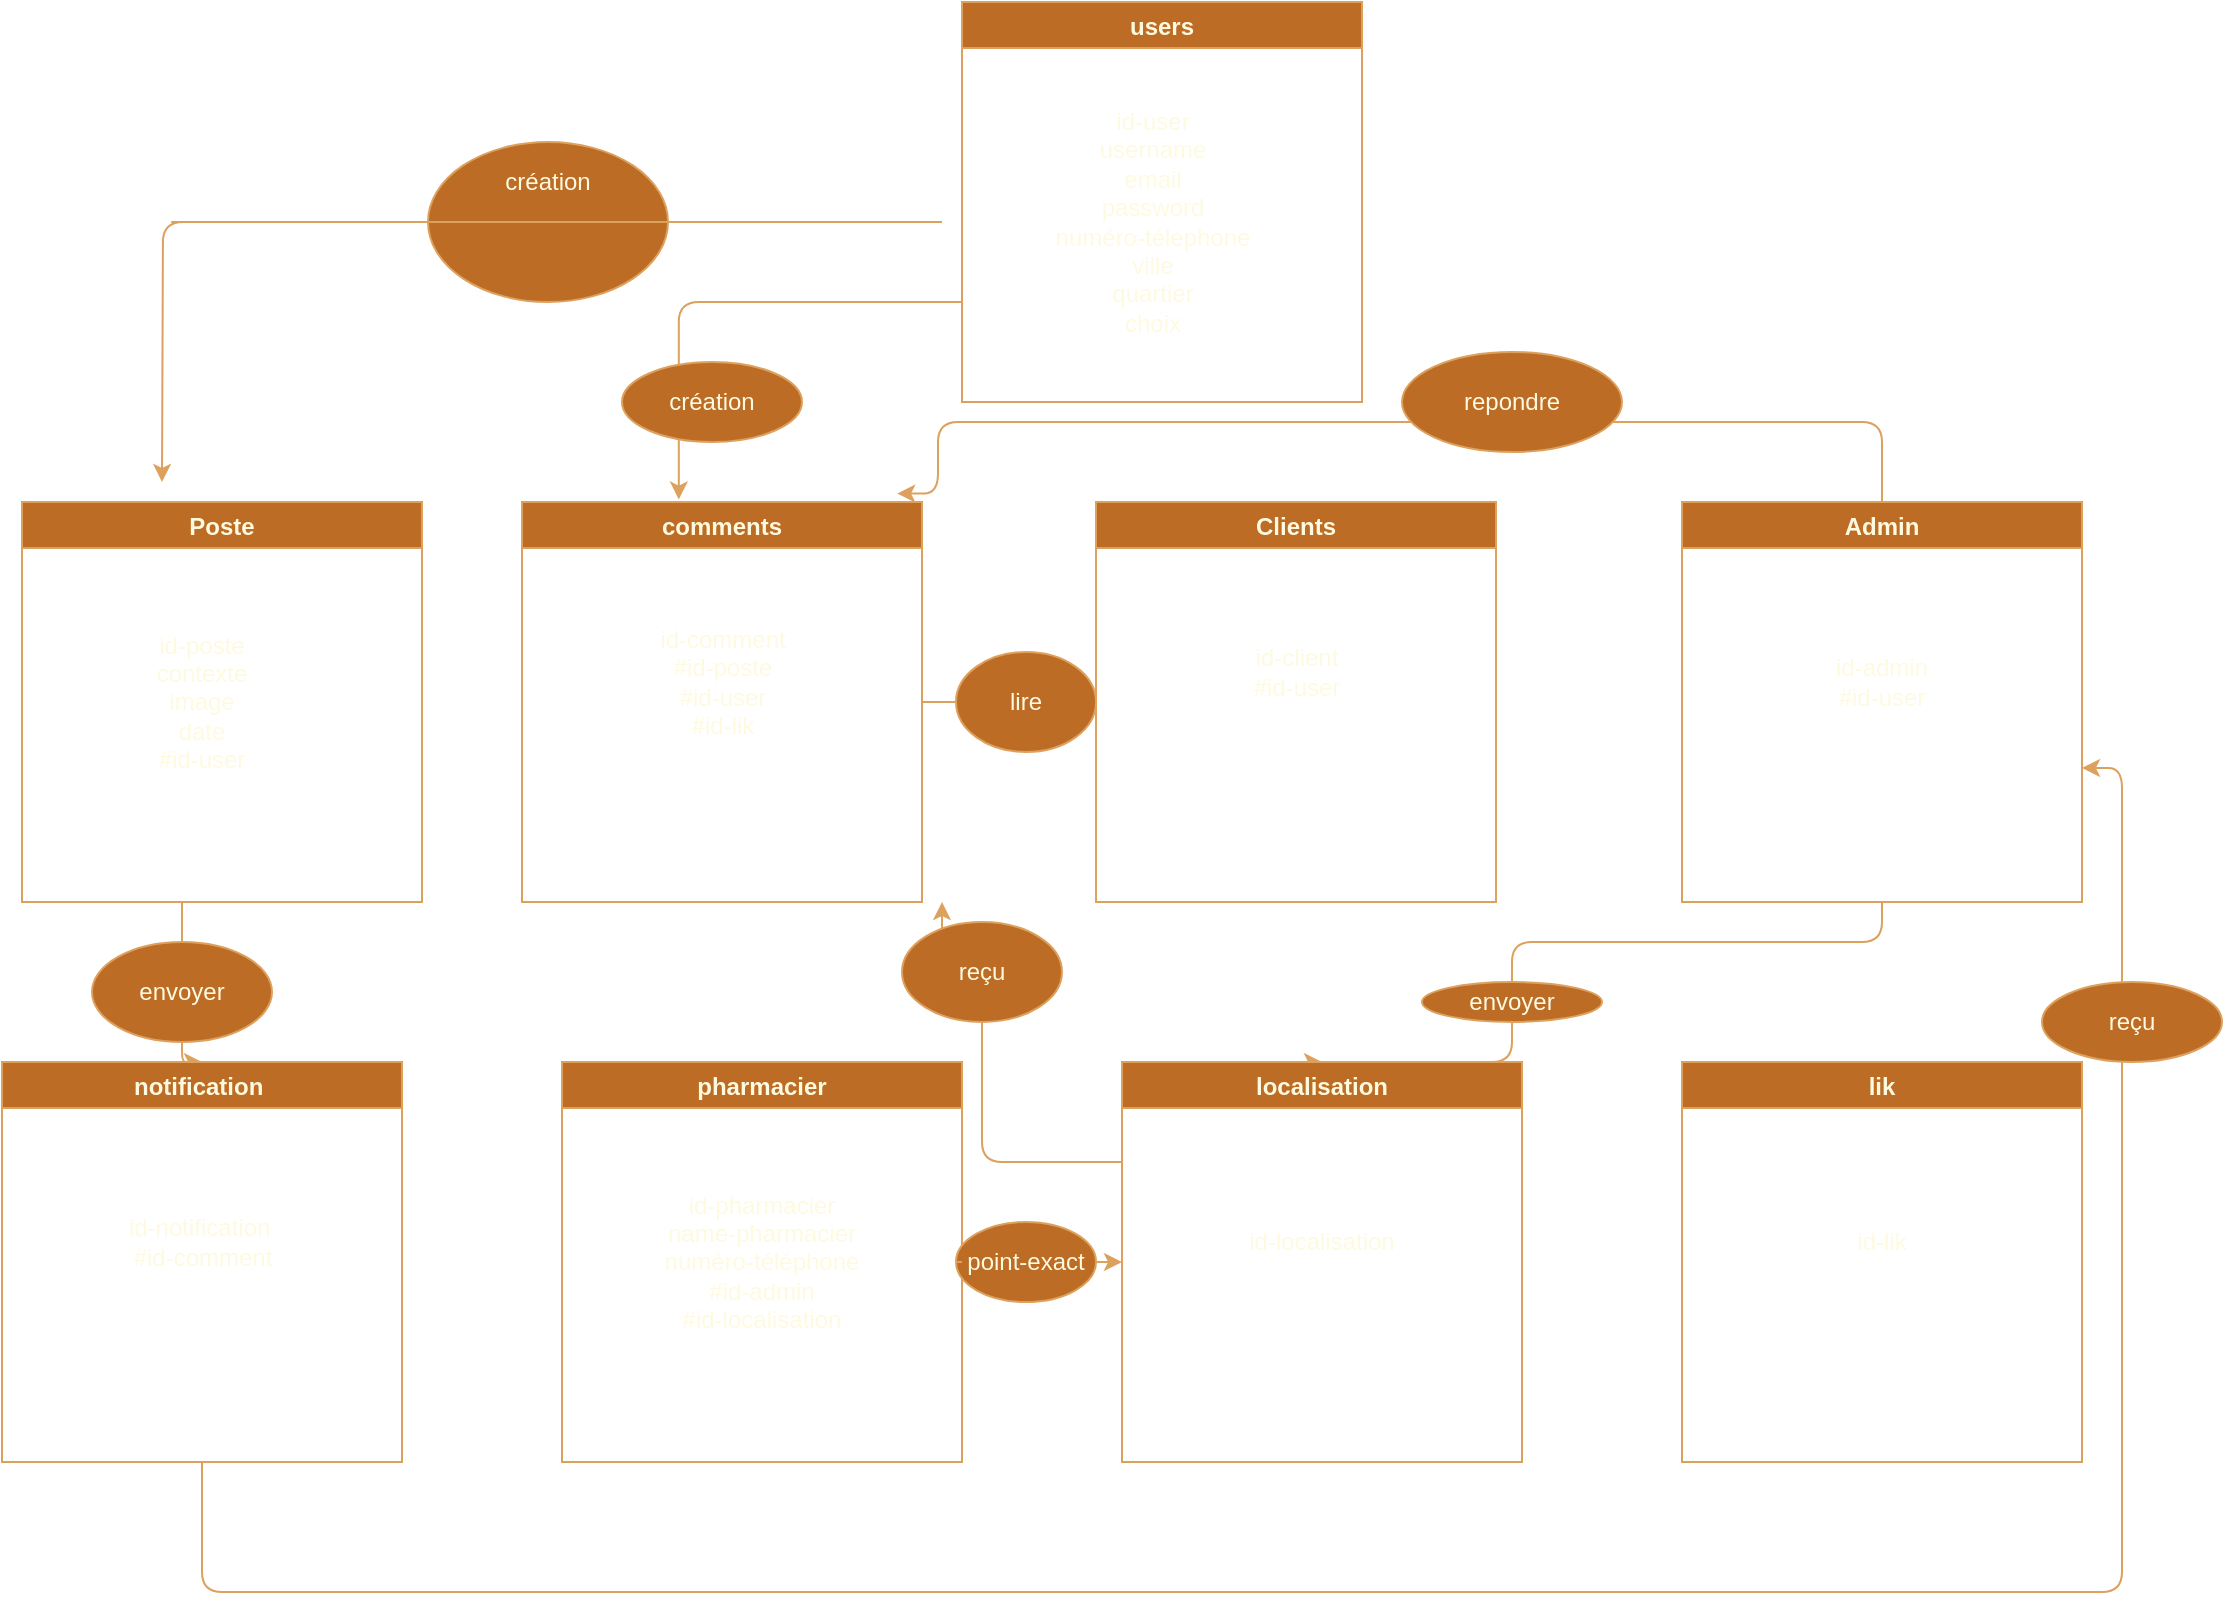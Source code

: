 <mxfile>
    <diagram id="W8gNj62SjRY6NjJK4BIp" name="Page-1">
        <mxGraphModel dx="1237" dy="1697" grid="1" gridSize="10" guides="1" tooltips="1" connect="1" arrows="1" fold="1" page="1" pageScale="1" pageWidth="827" pageHeight="1169" math="0" shadow="0">
            <root>
                <mxCell id="0"/>
                <mxCell id="1" parent="0"/>
                <mxCell id="2" style="edgeStyle=orthogonalEdgeStyle;curved=0;rounded=1;sketch=0;orthogonalLoop=1;jettySize=auto;html=1;exitX=0.5;exitY=1;exitDx=0;exitDy=0;entryX=0.5;entryY=0;entryDx=0;entryDy=0;fontColor=#FEFAE0;strokeColor=#DDA15E;fillColor=#BC6C25;startArrow=none;" edge="1" parent="1" source="35" target="18">
                    <mxGeometry relative="1" as="geometry">
                        <Array as="points">
                            <mxPoint x="835" y="280"/>
                            <mxPoint x="770" y="280"/>
                            <mxPoint x="770" y="290"/>
                            <mxPoint x="727" y="290"/>
                        </Array>
                    </mxGeometry>
                </mxCell>
                <mxCell id="3" style="edgeStyle=orthogonalEdgeStyle;curved=0;rounded=1;sketch=0;orthogonalLoop=1;jettySize=auto;html=1;entryX=0.938;entryY=-0.021;entryDx=0;entryDy=0;entryPerimeter=0;fontColor=#FEFAE0;strokeColor=#DDA15E;fillColor=#BC6C25;" edge="1" parent="1" source="4" target="12">
                    <mxGeometry relative="1" as="geometry">
                        <Array as="points">
                            <mxPoint x="1020" y="-40"/>
                            <mxPoint x="548" y="-40"/>
                        </Array>
                    </mxGeometry>
                </mxCell>
                <mxCell id="4" value="Admin" style="swimlane;fillColor=#BC6C25;strokeColor=#DDA15E;fontColor=#FEFAE0;" parent="1" vertex="1">
                    <mxGeometry x="920" width="200" height="200" as="geometry"/>
                </mxCell>
                <mxCell id="5" value="id-admin&lt;br&gt;#id-user" style="text;html=1;strokeColor=none;fillColor=none;align=center;verticalAlign=middle;whiteSpace=wrap;rounded=0;sketch=0;fontColor=#FEFAE0;" parent="4" vertex="1">
                    <mxGeometry x="70" y="80" width="60" height="20" as="geometry"/>
                </mxCell>
                <mxCell id="6" style="edgeStyle=orthogonalEdgeStyle;curved=0;rounded=1;sketch=0;orthogonalLoop=1;jettySize=auto;html=1;exitX=1;exitY=0.5;exitDx=0;exitDy=0;entryX=0;entryY=0.5;entryDx=0;entryDy=0;fontColor=#FEFAE0;strokeColor=#DDA15E;fillColor=#BC6C25;startArrow=none;" parent="1" edge="1" target="18" source="37">
                    <mxGeometry relative="1" as="geometry"/>
                </mxCell>
                <mxCell id="7" value="pharmacier" style="swimlane;fillColor=#BC6C25;strokeColor=#DDA15E;fontColor=#FEFAE0;" parent="1" vertex="1">
                    <mxGeometry x="360" y="280" width="200" height="200" as="geometry"/>
                </mxCell>
                <mxCell id="8" value="id-pharmacier&lt;br&gt;name-pharmacier&lt;br&gt;numéro-téléphone&lt;br&gt;#id-admin&lt;br&gt;#id-localisation" style="text;html=1;strokeColor=none;fillColor=none;align=center;verticalAlign=middle;whiteSpace=wrap;rounded=0;sketch=0;fontColor=#FEFAE0;" parent="7" vertex="1">
                    <mxGeometry x="45" y="90" width="110" height="20" as="geometry"/>
                </mxCell>
                <mxCell id="9" value="Clients" style="swimlane;fillColor=#BC6C25;strokeColor=#DDA15E;fontColor=#FEFAE0;" parent="1" vertex="1">
                    <mxGeometry x="627" width="200" height="200" as="geometry"/>
                </mxCell>
                <mxCell id="10" value="id-client&lt;br&gt;#id-user&lt;br&gt;" style="text;html=1;align=center;verticalAlign=middle;resizable=0;points=[];autosize=1;strokeColor=none;fontColor=#FEFAE0;" parent="9" vertex="1">
                    <mxGeometry x="70" y="70" width="60" height="30" as="geometry"/>
                </mxCell>
                <mxCell id="11" style="edgeStyle=orthogonalEdgeStyle;curved=0;rounded=1;sketch=0;orthogonalLoop=1;jettySize=auto;html=1;exitX=1;exitY=0.5;exitDx=0;exitDy=0;entryX=0;entryY=0.5;entryDx=0;entryDy=0;fontColor=#FEFAE0;strokeColor=#DDA15E;fillColor=#BC6C25;" edge="1" parent="1" source="12" target="9">
                    <mxGeometry relative="1" as="geometry"/>
                </mxCell>
                <mxCell id="12" value="comments" style="swimlane;fillColor=#BC6C25;strokeColor=#DDA15E;fontColor=#FEFAE0;" parent="1" vertex="1">
                    <mxGeometry x="340" width="200" height="200" as="geometry"/>
                </mxCell>
                <mxCell id="13" value="id-comment&lt;br&gt;#id-poste&lt;br&gt;#id-user&lt;br&gt;#id-lik" style="text;html=1;align=center;verticalAlign=middle;resizable=0;points=[];autosize=1;strokeColor=none;fontColor=#FEFAE0;" parent="12" vertex="1">
                    <mxGeometry x="60" y="60" width="80" height="60" as="geometry"/>
                </mxCell>
                <mxCell id="14" style="edgeStyle=orthogonalEdgeStyle;curved=0;rounded=1;sketch=0;orthogonalLoop=1;jettySize=auto;html=1;entryX=0.5;entryY=0;entryDx=0;entryDy=0;fontColor=#FEFAE0;strokeColor=#DDA15E;fillColor=#BC6C25;startArrow=none;" edge="1" parent="1" source="33" target="21">
                    <mxGeometry relative="1" as="geometry">
                        <Array as="points">
                            <mxPoint x="170" y="280"/>
                        </Array>
                    </mxGeometry>
                </mxCell>
                <mxCell id="15" value="Poste" style="swimlane;fillColor=#BC6C25;strokeColor=#DDA15E;fontColor=#FEFAE0;" parent="1" vertex="1">
                    <mxGeometry x="90" width="200" height="200" as="geometry"/>
                </mxCell>
                <mxCell id="16" value="id-poste&lt;br&gt;contexte&lt;br&gt;image&lt;br&gt;date&lt;br&gt;#id-user&lt;br&gt;" style="text;html=1;strokeColor=none;fillColor=none;align=center;verticalAlign=middle;whiteSpace=wrap;rounded=0;sketch=0;fontColor=#FEFAE0;" parent="15" vertex="1">
                    <mxGeometry x="55" y="75" width="70" height="50" as="geometry"/>
                </mxCell>
                <mxCell id="17" style="edgeStyle=orthogonalEdgeStyle;curved=0;rounded=1;sketch=0;orthogonalLoop=1;jettySize=auto;html=1;exitX=0;exitY=0.25;exitDx=0;exitDy=0;fontColor=#FEFAE0;strokeColor=#DDA15E;fillColor=#BC6C25;startArrow=none;" edge="1" parent="1" source="41">
                    <mxGeometry relative="1" as="geometry">
                        <mxPoint x="550" y="200" as="targetPoint"/>
                        <Array as="points"/>
                    </mxGeometry>
                </mxCell>
                <mxCell id="18" value="localisation" style="swimlane;fillColor=#BC6C25;strokeColor=#DDA15E;fontColor=#FEFAE0;" vertex="1" parent="1">
                    <mxGeometry x="640" y="280" width="200" height="200" as="geometry"/>
                </mxCell>
                <mxCell id="19" value="id-localisation" style="text;html=1;strokeColor=none;fillColor=none;align=center;verticalAlign=middle;whiteSpace=wrap;rounded=0;sketch=0;fontColor=#FEFAE0;" vertex="1" parent="18">
                    <mxGeometry x="50" y="80" width="100" height="20" as="geometry"/>
                </mxCell>
                <mxCell id="20" style="edgeStyle=orthogonalEdgeStyle;curved=0;rounded=1;sketch=0;orthogonalLoop=1;jettySize=auto;html=1;exitX=0.5;exitY=1;exitDx=0;exitDy=0;fontColor=#FEFAE0;strokeColor=#DDA15E;fillColor=#BC6C25;" edge="1" parent="1" source="21">
                    <mxGeometry relative="1" as="geometry">
                        <mxPoint x="1120" y="133" as="targetPoint"/>
                        <Array as="points">
                            <mxPoint x="180" y="545"/>
                            <mxPoint x="1140" y="545"/>
                            <mxPoint x="1140" y="133"/>
                        </Array>
                    </mxGeometry>
                </mxCell>
                <mxCell id="21" value="notification " style="swimlane;fillColor=#BC6C25;strokeColor=#DDA15E;fontColor=#FEFAE0;" parent="1" vertex="1">
                    <mxGeometry x="80" y="280" width="200" height="200" as="geometry"/>
                </mxCell>
                <mxCell id="22" value="id-notification&amp;nbsp;&lt;br&gt;#id-comment&lt;br&gt;" style="text;html=1;strokeColor=none;fillColor=none;align=center;verticalAlign=middle;whiteSpace=wrap;rounded=0;sketch=0;fontColor=#FEFAE0;" parent="21" vertex="1">
                    <mxGeometry x="52.5" y="80" width="95" height="20" as="geometry"/>
                </mxCell>
                <mxCell id="23" style="edgeStyle=orthogonalEdgeStyle;curved=0;rounded=1;sketch=0;orthogonalLoop=1;jettySize=auto;html=1;exitX=0;exitY=0.75;exitDx=0;exitDy=0;entryX=0.392;entryY=-0.006;entryDx=0;entryDy=0;entryPerimeter=0;fontColor=#FEFAE0;strokeColor=#DDA15E;fillColor=#BC6C25;" edge="1" parent="1" source="24" target="12">
                    <mxGeometry relative="1" as="geometry"/>
                </mxCell>
                <mxCell id="24" value="users" style="swimlane;fillColor=#BC6C25;strokeColor=#DDA15E;fontColor=#FEFAE0;" parent="1" vertex="1">
                    <mxGeometry x="560" y="-250" width="200" height="200" as="geometry"/>
                </mxCell>
                <mxCell id="25" value="id-user&lt;br&gt;username&lt;br&gt;email&lt;br&gt;password&lt;br&gt;numéro-télephone&lt;br&gt;ville&lt;br&gt;quartier&lt;br&gt;choix" style="text;html=1;align=center;verticalAlign=middle;resizable=0;points=[];autosize=1;strokeColor=none;fontColor=#FEFAE0;" parent="24" vertex="1">
                    <mxGeometry x="40" y="50" width="110" height="120" as="geometry"/>
                </mxCell>
                <mxCell id="26" style="edgeStyle=orthogonalEdgeStyle;curved=0;rounded=1;sketch=0;orthogonalLoop=1;jettySize=auto;html=1;fontColor=#FEFAE0;strokeColor=#DDA15E;fillColor=#BC6C25;startArrow=none;" edge="1" parent="1" source="27">
                    <mxGeometry relative="1" as="geometry">
                        <mxPoint x="160" y="-10" as="targetPoint"/>
                        <mxPoint x="550" y="-140" as="sourcePoint"/>
                        <Array as="points"/>
                    </mxGeometry>
                </mxCell>
                <mxCell id="27" value="" style="ellipse;whiteSpace=wrap;html=1;rounded=0;sketch=0;fontColor=#FEFAE0;strokeColor=#DDA15E;fillColor=#BC6C25;" vertex="1" parent="1">
                    <mxGeometry x="293" y="-180" width="120" height="80" as="geometry"/>
                </mxCell>
                <mxCell id="28" value="" style="edgeStyle=orthogonalEdgeStyle;curved=0;rounded=1;sketch=0;orthogonalLoop=1;jettySize=auto;html=1;fontColor=#FEFAE0;strokeColor=#DDA15E;fillColor=#BC6C25;endArrow=none;" edge="1" parent="1" target="27">
                    <mxGeometry relative="1" as="geometry">
                        <mxPoint x="160" y="-10" as="targetPoint"/>
                        <mxPoint x="550" y="-140" as="sourcePoint"/>
                        <Array as="points">
                            <mxPoint x="160" y="-140"/>
                        </Array>
                    </mxGeometry>
                </mxCell>
                <mxCell id="29" value="création" style="text;html=1;strokeColor=none;fillColor=none;align=center;verticalAlign=middle;whiteSpace=wrap;rounded=0;sketch=0;fontColor=#FEFAE0;" vertex="1" parent="1">
                    <mxGeometry x="333" y="-170" width="40" height="20" as="geometry"/>
                </mxCell>
                <mxCell id="30" value="création" style="ellipse;whiteSpace=wrap;html=1;rounded=0;sketch=0;fontColor=#FEFAE0;strokeColor=#DDA15E;fillColor=#BC6C25;" vertex="1" parent="1">
                    <mxGeometry x="390" y="-70" width="90" height="40" as="geometry"/>
                </mxCell>
                <mxCell id="31" value="lik" style="swimlane;fillColor=#BC6C25;strokeColor=#DDA15E;fontColor=#FEFAE0;" parent="1" vertex="1">
                    <mxGeometry x="920" y="280" width="200" height="200" as="geometry"/>
                </mxCell>
                <mxCell id="32" value="id-lik" style="text;html=1;strokeColor=none;fillColor=none;align=center;verticalAlign=middle;whiteSpace=wrap;rounded=0;sketch=0;fontColor=#FEFAE0;" parent="31" vertex="1">
                    <mxGeometry x="50" y="80" width="100" height="20" as="geometry"/>
                </mxCell>
                <mxCell id="33" value="envoyer" style="ellipse;whiteSpace=wrap;html=1;rounded=0;sketch=0;fontColor=#FEFAE0;strokeColor=#DDA15E;fillColor=#BC6C25;" vertex="1" parent="1">
                    <mxGeometry x="125" y="220" width="90" height="50" as="geometry"/>
                </mxCell>
                <mxCell id="34" value="" style="edgeStyle=orthogonalEdgeStyle;curved=0;rounded=1;sketch=0;orthogonalLoop=1;jettySize=auto;html=1;entryX=0.5;entryY=0;entryDx=0;entryDy=0;fontColor=#FEFAE0;strokeColor=#DDA15E;fillColor=#BC6C25;endArrow=none;" edge="1" parent="1" source="15" target="33">
                    <mxGeometry relative="1" as="geometry">
                        <mxPoint x="170" y="200" as="sourcePoint"/>
                        <mxPoint x="180" y="280" as="targetPoint"/>
                        <Array as="points">
                            <mxPoint x="170" y="210"/>
                            <mxPoint x="170" y="210"/>
                        </Array>
                    </mxGeometry>
                </mxCell>
                <mxCell id="35" value="envoyer" style="ellipse;whiteSpace=wrap;html=1;rounded=0;sketch=0;fontColor=#FEFAE0;strokeColor=#DDA15E;fillColor=#BC6C25;" vertex="1" parent="1">
                    <mxGeometry x="790" y="240" width="90" height="20" as="geometry"/>
                </mxCell>
                <mxCell id="36" value="" style="edgeStyle=orthogonalEdgeStyle;curved=0;rounded=1;sketch=0;orthogonalLoop=1;jettySize=auto;html=1;exitX=0.5;exitY=1;exitDx=0;exitDy=0;entryX=0.5;entryY=0;entryDx=0;entryDy=0;fontColor=#FEFAE0;strokeColor=#DDA15E;fillColor=#BC6C25;endArrow=none;" edge="1" parent="1" source="4" target="35">
                    <mxGeometry relative="1" as="geometry">
                        <mxPoint x="1020.0" y="200" as="sourcePoint"/>
                        <mxPoint x="727" y="280" as="targetPoint"/>
                    </mxGeometry>
                </mxCell>
                <mxCell id="37" value="point-exact" style="ellipse;whiteSpace=wrap;html=1;rounded=0;sketch=0;fontColor=#FEFAE0;strokeColor=#DDA15E;fillColor=#BC6C25;" vertex="1" parent="1">
                    <mxGeometry x="557" y="360" width="70" height="40" as="geometry"/>
                </mxCell>
                <mxCell id="38" value="" style="edgeStyle=orthogonalEdgeStyle;curved=0;rounded=1;sketch=0;orthogonalLoop=1;jettySize=auto;html=1;exitX=1;exitY=0.5;exitDx=0;exitDy=0;entryX=0;entryY=0.5;entryDx=0;entryDy=0;fontColor=#FEFAE0;strokeColor=#DDA15E;fillColor=#BC6C25;endArrow=none;" parent="1" source="7" edge="1" target="37">
                    <mxGeometry relative="1" as="geometry">
                        <mxPoint x="560.0" y="380" as="sourcePoint"/>
                        <mxPoint x="640.0" y="380" as="targetPoint"/>
                    </mxGeometry>
                </mxCell>
                <mxCell id="39" value="reçu" style="ellipse;whiteSpace=wrap;html=1;rounded=0;sketch=0;fontColor=#FEFAE0;strokeColor=#DDA15E;fillColor=#BC6C25;" vertex="1" parent="1">
                    <mxGeometry x="1100" y="240" width="90" height="40" as="geometry"/>
                </mxCell>
                <mxCell id="40" value="repondre" style="ellipse;whiteSpace=wrap;html=1;rounded=0;sketch=0;fontColor=#FEFAE0;strokeColor=#DDA15E;fillColor=#BC6C25;" vertex="1" parent="1">
                    <mxGeometry x="780" y="-75" width="110" height="50" as="geometry"/>
                </mxCell>
                <mxCell id="41" value="reçu" style="ellipse;whiteSpace=wrap;html=1;rounded=0;sketch=0;fontColor=#FEFAE0;strokeColor=#DDA15E;fillColor=#BC6C25;" vertex="1" parent="1">
                    <mxGeometry x="530" y="210" width="80" height="50" as="geometry"/>
                </mxCell>
                <mxCell id="42" value="" style="edgeStyle=orthogonalEdgeStyle;curved=0;rounded=1;sketch=0;orthogonalLoop=1;jettySize=auto;html=1;exitX=0;exitY=0.25;exitDx=0;exitDy=0;fontColor=#FEFAE0;strokeColor=#DDA15E;fillColor=#BC6C25;endArrow=none;" edge="1" parent="1" source="18" target="41">
                    <mxGeometry relative="1" as="geometry">
                        <mxPoint x="550" y="200.0" as="targetPoint"/>
                        <mxPoint x="640" y="330.0" as="sourcePoint"/>
                        <Array as="points">
                            <mxPoint x="570" y="330"/>
                            <mxPoint x="570" y="240"/>
                            <mxPoint x="560" y="240"/>
                            <mxPoint x="560" y="210"/>
                            <mxPoint x="550" y="210"/>
                        </Array>
                    </mxGeometry>
                </mxCell>
                <mxCell id="43" value="lire" style="ellipse;whiteSpace=wrap;html=1;rounded=0;sketch=0;fontColor=#FEFAE0;strokeColor=#DDA15E;fillColor=#BC6C25;" vertex="1" parent="1">
                    <mxGeometry x="557" y="75" width="70" height="50" as="geometry"/>
                </mxCell>
            </root>
        </mxGraphModel>
    </diagram>
</mxfile>
